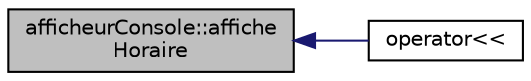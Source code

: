 digraph "afficheurConsole::afficheHoraire"
{
  edge [fontname="Helvetica",fontsize="10",labelfontname="Helvetica",labelfontsize="10"];
  node [fontname="Helvetica",fontsize="10",shape=record];
  rankdir="LR";
  Node18 [label="afficheurConsole::affiche\lHoraire",height=0.2,width=0.4,color="black", fillcolor="grey75", style="filled", fontcolor="black"];
  Node18 -> Node19 [dir="back",color="midnightblue",fontsize="10",style="solid",fontname="Helvetica"];
  Node19 [label="operator\<\<",height=0.2,width=0.4,color="black", fillcolor="white", style="filled",URL="$horaire_8cpp.html#a152efd207823bf7d5cfb1dac6312c6b9",tooltip="Redefinition de l&#39;operateur <<. "];
}
